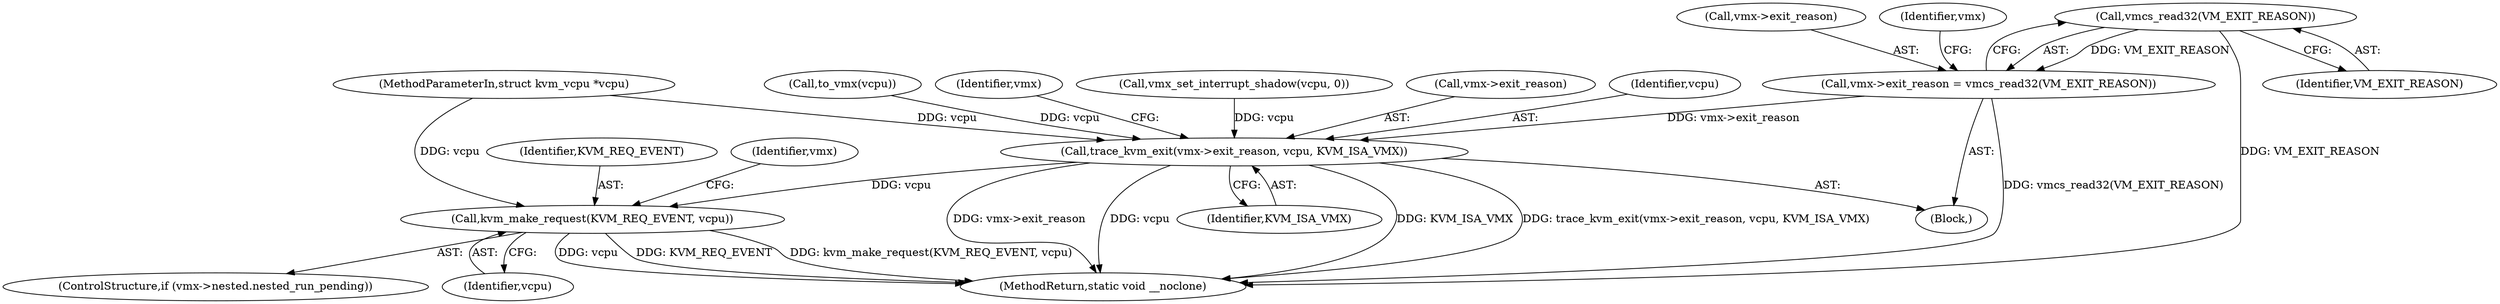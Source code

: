 digraph "0_linux_d974baa398f34393db76be45f7d4d04fbdbb4a0a_0@API" {
"1000323" [label="(Call,vmcs_read32(VM_EXIT_REASON))"];
"1000319" [label="(Call,vmx->exit_reason = vmcs_read32(VM_EXIT_REASON))"];
"1000325" [label="(Call,trace_kvm_exit(vmx->exit_reason, vcpu, KVM_ISA_VMX))"];
"1000337" [label="(Call,kvm_make_request(KVM_REQ_EVENT, vcpu))"];
"1000320" [label="(Call,vmx->exit_reason)"];
"1000327" [label="(Identifier,vmx)"];
"1000115" [label="(MethodParameterIn,struct kvm_vcpu *vcpu)"];
"1000338" [label="(Identifier,KVM_REQ_EVENT)"];
"1000325" [label="(Call,trace_kvm_exit(vmx->exit_reason, vcpu, KVM_ISA_VMX))"];
"1000242" [label="(Call,vmx_set_interrupt_shadow(vcpu, 0))"];
"1000326" [label="(Call,vmx->exit_reason)"];
"1000329" [label="(Identifier,vcpu)"];
"1000343" [label="(Identifier,vmx)"];
"1000323" [label="(Call,vmcs_read32(VM_EXIT_REASON))"];
"1000330" [label="(Identifier,KVM_ISA_VMX)"];
"1000339" [label="(Identifier,vcpu)"];
"1000319" [label="(Call,vmx->exit_reason = vmcs_read32(VM_EXIT_REASON))"];
"1000120" [label="(Call,to_vmx(vcpu))"];
"1000353" [label="(MethodReturn,static void __noclone)"];
"1000337" [label="(Call,kvm_make_request(KVM_REQ_EVENT, vcpu))"];
"1000334" [label="(Identifier,vmx)"];
"1000116" [label="(Block,)"];
"1000324" [label="(Identifier,VM_EXIT_REASON)"];
"1000331" [label="(ControlStructure,if (vmx->nested.nested_run_pending))"];
"1000323" -> "1000319"  [label="AST: "];
"1000323" -> "1000324"  [label="CFG: "];
"1000324" -> "1000323"  [label="AST: "];
"1000319" -> "1000323"  [label="CFG: "];
"1000323" -> "1000353"  [label="DDG: VM_EXIT_REASON"];
"1000323" -> "1000319"  [label="DDG: VM_EXIT_REASON"];
"1000319" -> "1000116"  [label="AST: "];
"1000320" -> "1000319"  [label="AST: "];
"1000327" -> "1000319"  [label="CFG: "];
"1000319" -> "1000353"  [label="DDG: vmcs_read32(VM_EXIT_REASON)"];
"1000319" -> "1000325"  [label="DDG: vmx->exit_reason"];
"1000325" -> "1000116"  [label="AST: "];
"1000325" -> "1000330"  [label="CFG: "];
"1000326" -> "1000325"  [label="AST: "];
"1000329" -> "1000325"  [label="AST: "];
"1000330" -> "1000325"  [label="AST: "];
"1000334" -> "1000325"  [label="CFG: "];
"1000325" -> "1000353"  [label="DDG: vmx->exit_reason"];
"1000325" -> "1000353"  [label="DDG: vcpu"];
"1000325" -> "1000353"  [label="DDG: KVM_ISA_VMX"];
"1000325" -> "1000353"  [label="DDG: trace_kvm_exit(vmx->exit_reason, vcpu, KVM_ISA_VMX)"];
"1000242" -> "1000325"  [label="DDG: vcpu"];
"1000120" -> "1000325"  [label="DDG: vcpu"];
"1000115" -> "1000325"  [label="DDG: vcpu"];
"1000325" -> "1000337"  [label="DDG: vcpu"];
"1000337" -> "1000331"  [label="AST: "];
"1000337" -> "1000339"  [label="CFG: "];
"1000338" -> "1000337"  [label="AST: "];
"1000339" -> "1000337"  [label="AST: "];
"1000343" -> "1000337"  [label="CFG: "];
"1000337" -> "1000353"  [label="DDG: vcpu"];
"1000337" -> "1000353"  [label="DDG: KVM_REQ_EVENT"];
"1000337" -> "1000353"  [label="DDG: kvm_make_request(KVM_REQ_EVENT, vcpu)"];
"1000115" -> "1000337"  [label="DDG: vcpu"];
}
